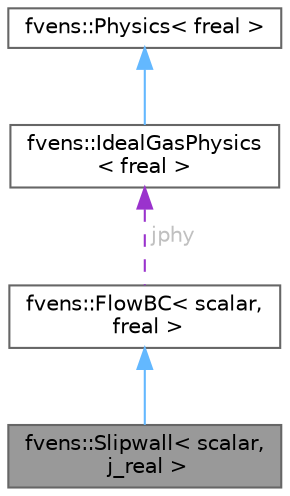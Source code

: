 digraph "fvens::Slipwall&lt; scalar, j_real &gt;"
{
 // LATEX_PDF_SIZE
  bgcolor="transparent";
  edge [fontname=Helvetica,fontsize=10,labelfontname=Helvetica,labelfontsize=10];
  node [fontname=Helvetica,fontsize=10,shape=box,height=0.2,width=0.4];
  Node1 [id="Node000001",label="fvens::Slipwall\< scalar,\l j_real \>",height=0.2,width=0.4,color="gray40", fillcolor="grey60", style="filled", fontcolor="black",tooltip="Slip wall BC for Euler equations."];
  Node2 -> Node1 [id="edge1_Node000001_Node000002",dir="back",color="steelblue1",style="solid",tooltip=" "];
  Node2 [id="Node000002",label="fvens::FlowBC\< scalar,\l freal \>",height=0.2,width=0.4,color="gray40", fillcolor="white", style="filled",URL="$classfvens_1_1FlowBC.html",tooltip=" "];
  Node3 -> Node2 [id="edge2_Node000002_Node000003",dir="back",color="darkorchid3",style="dashed",tooltip=" ",label=" jphy",fontcolor="grey" ];
  Node3 [id="Node000003",label="fvens::IdealGasPhysics\l\< freal \>",height=0.2,width=0.4,color="gray40", fillcolor="white", style="filled",URL="$classfvens_1_1IdealGasPhysics.html",tooltip=" "];
  Node4 -> Node3 [id="edge3_Node000003_Node000004",dir="back",color="steelblue1",style="solid",tooltip=" "];
  Node4 [id="Node000004",label="fvens::Physics\< freal \>",height=0.2,width=0.4,color="gray40", fillcolor="white", style="filled",URL="$classfvens_1_1Physics.html",tooltip=" "];
}
